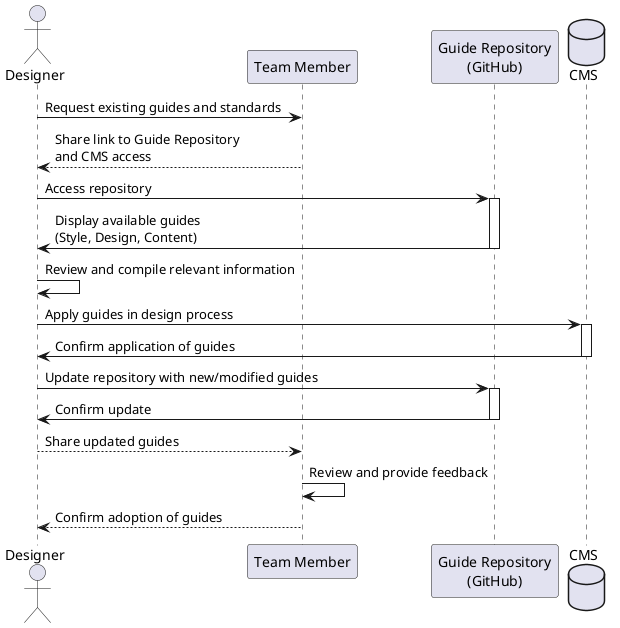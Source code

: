 @startuml
actor Designer as D
participant "Team Member" as TM
participant "Guide Repository\n(GitHub)" as GR
database CMS

D -> TM : Request existing guides and standards
TM --> D : Share link to Guide Repository\nand CMS access
D -> GR : Access repository
activate GR
GR -> D : Display available guides\n(Style, Design, Content)
deactivate GR
D -> D : Review and compile relevant information
D -> CMS : Apply guides in design process
activate CMS
CMS -> D : Confirm application of guides
deactivate CMS
D -> GR : Update repository with new/modified guides
activate GR
GR -> D : Confirm update
deactivate GR
D --> TM : Share updated guides
TM -> TM : Review and provide feedback
TM --> D : Confirm adoption of guides

@enduml